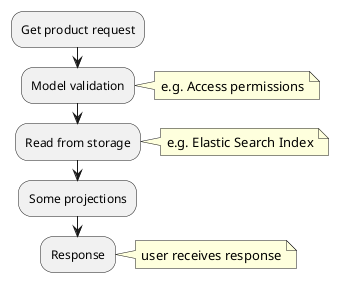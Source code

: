 !includeurl https://raw.githubusercontent.com/inthepocket/plantuml-styles/master/styles.plantuml!0

@startuml
:Get product request;
:Model validation;
note right
    e.g. Access permissions
end note
:Read from storage;
note right
    e.g. Elastic Search Index
end note
:Some projections;
:Response;
note right
  user receives response
end note
@enduml
